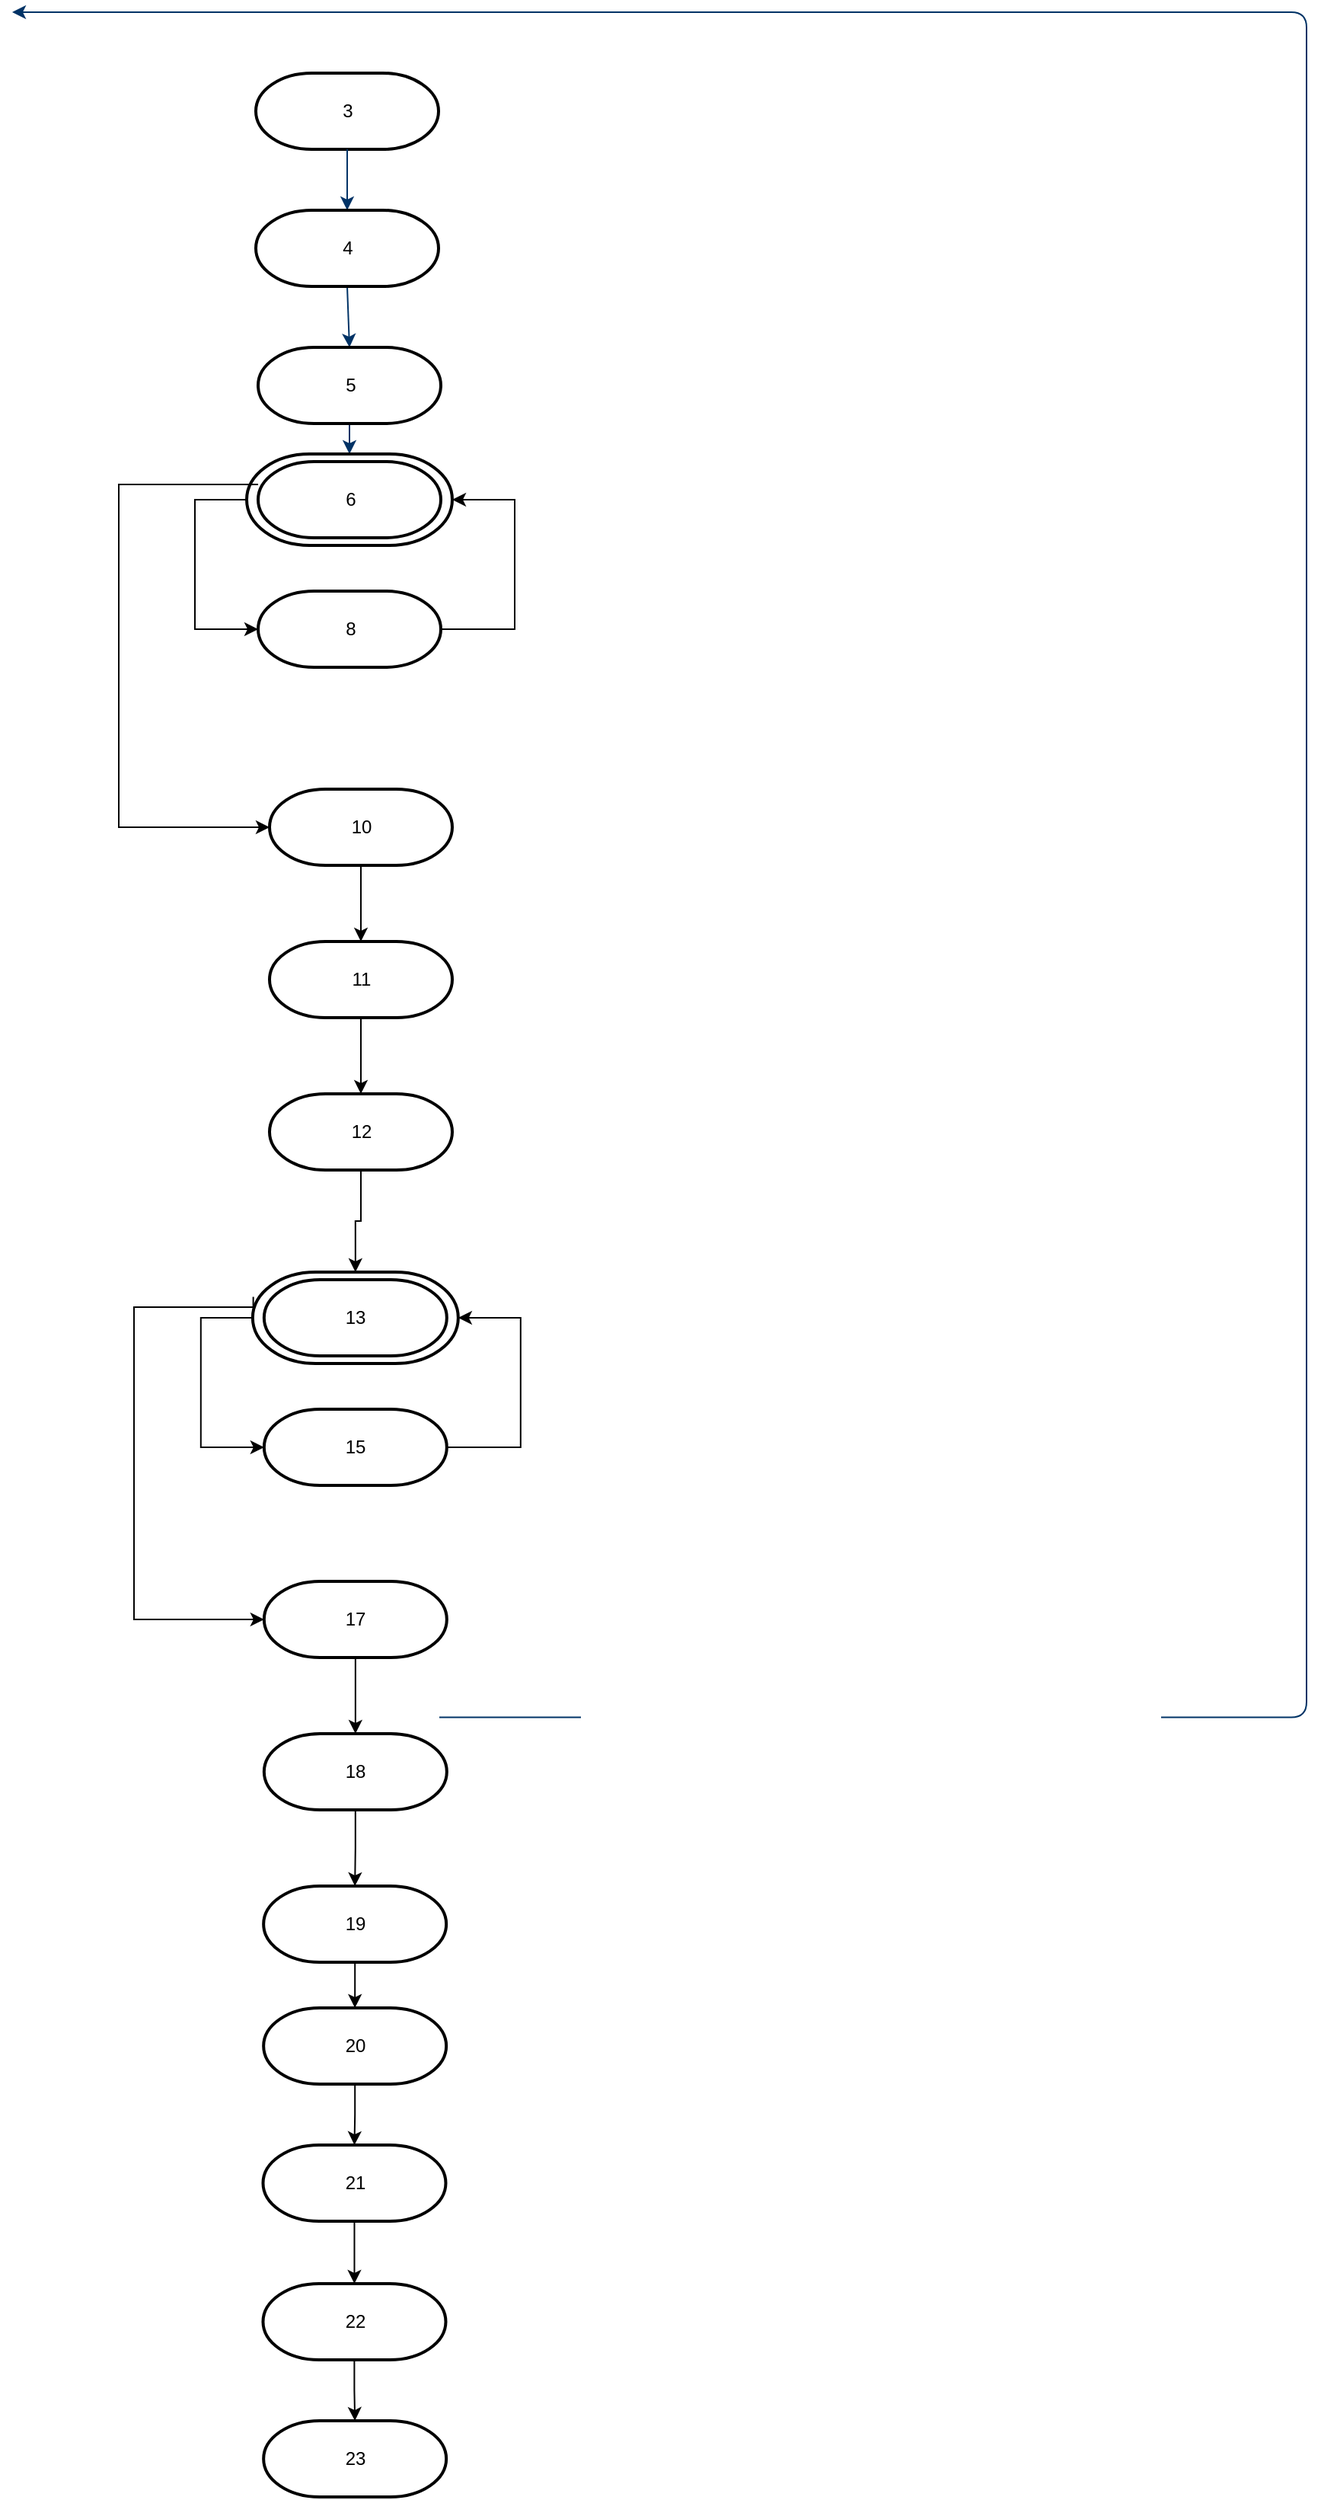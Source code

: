 <mxfile version="17.1.0" type="device"><diagram id="6a731a19-8d31-9384-78a2-239565b7b9f0" name="Page-1"><mxGraphModel dx="1077" dy="1106" grid="1" gridSize="10" guides="1" tooltips="1" connect="1" arrows="1" fold="1" page="1" pageScale="1" pageWidth="1169" pageHeight="827" background="none" math="0" shadow="0"><root><mxCell id="0"/><mxCell id="1" parent="0"/><mxCell id="2" value="3" style="shape=mxgraph.flowchart.terminator;strokeWidth=2;gradientColor=none;gradientDirection=north;fontStyle=0;html=1;" parent="1" vertex="1"><mxGeometry x="260" y="40" width="120" height="50" as="geometry"/></mxCell><mxCell id="7" style="fontStyle=1;strokeColor=#003366;strokeWidth=1;html=1;" parent="1" source="2" edge="1"><mxGeometry relative="1" as="geometry"><mxPoint x="320" y="130" as="targetPoint"/></mxGeometry></mxCell><mxCell id="8" style="fontStyle=1;strokeColor=#003366;strokeWidth=1;html=1;exitX=0.5;exitY=1;exitDx=0;exitDy=0;exitPerimeter=0;entryX=0.5;entryY=0;entryDx=0;entryDy=0;entryPerimeter=0;" parent="1" source="RF7C1F2IJBHhdsgO585--55" target="RF7C1F2IJBHhdsgO585--56" edge="1"><mxGeometry relative="1" as="geometry"><mxPoint x="320" y="210" as="sourcePoint"/><mxPoint x="320" y="250" as="targetPoint"/></mxGeometry></mxCell><mxCell id="9" style="entryX=0.5;entryY=0;entryPerimeter=0;fontStyle=1;strokeColor=#003366;strokeWidth=1;html=1;entryDx=0;entryDy=0;exitX=0.5;exitY=1;exitDx=0;exitDy=0;exitPerimeter=0;" parent="1" source="RF7C1F2IJBHhdsgO585--56" target="RF7C1F2IJBHhdsgO585--60" edge="1"><mxGeometry relative="1" as="geometry"><mxPoint x="322" y="300" as="sourcePoint"/><mxPoint x="322" y="360" as="targetPoint"/></mxGeometry></mxCell><mxCell id="45" value="" style="edgeStyle=elbowEdgeStyle;elbow=horizontal;exitX=1;exitY=0.5;exitPerimeter=0;entryX=0.905;entryY=0.5;entryPerimeter=0;fontStyle=1;strokeColor=#003366;strokeWidth=1;html=1;" parent="1" target="34" edge="1"><mxGeometry width="100" height="100" as="geometry"><mxPoint x="380.5" y="1119.25" as="sourcePoint"/><mxPoint x="100" as="targetPoint"/><Array as="points"><mxPoint x="950" y="1320"/></Array></mxGeometry></mxCell><mxCell id="RF7C1F2IJBHhdsgO585--55" value="4" style="shape=mxgraph.flowchart.terminator;strokeWidth=2;gradientColor=none;gradientDirection=north;fontStyle=0;html=1;" vertex="1" parent="1"><mxGeometry x="260" y="130" width="120" height="50" as="geometry"/></mxCell><mxCell id="RF7C1F2IJBHhdsgO585--56" value="5" style="shape=mxgraph.flowchart.terminator;strokeWidth=2;gradientColor=none;gradientDirection=north;fontStyle=0;html=1;" vertex="1" parent="1"><mxGeometry x="261.5" y="220" width="120" height="50" as="geometry"/></mxCell><mxCell id="RF7C1F2IJBHhdsgO585--61" value="" style="group" vertex="1" connectable="0" parent="1"><mxGeometry x="254" y="290" width="135" height="60" as="geometry"/></mxCell><mxCell id="RF7C1F2IJBHhdsgO585--60" value="5" style="shape=mxgraph.flowchart.terminator;strokeWidth=2;gradientColor=none;gradientDirection=north;fontStyle=0;html=1;" vertex="1" parent="RF7C1F2IJBHhdsgO585--61"><mxGeometry width="135" height="60" as="geometry"/></mxCell><mxCell id="RF7C1F2IJBHhdsgO585--59" value="6" style="shape=mxgraph.flowchart.terminator;strokeWidth=2;gradientColor=none;gradientDirection=north;fontStyle=0;html=1;" vertex="1" parent="RF7C1F2IJBHhdsgO585--61"><mxGeometry x="7.5" y="5" width="120" height="50" as="geometry"/></mxCell><mxCell id="RF7C1F2IJBHhdsgO585--65" style="edgeStyle=orthogonalEdgeStyle;rounded=0;orthogonalLoop=1;jettySize=auto;html=1;entryX=1;entryY=0.5;entryDx=0;entryDy=0;entryPerimeter=0;" edge="1" parent="1" source="RF7C1F2IJBHhdsgO585--62" target="RF7C1F2IJBHhdsgO585--60"><mxGeometry relative="1" as="geometry"><mxPoint x="350" y="414" as="targetPoint"/><mxPoint x="409" y="450" as="sourcePoint"/><Array as="points"><mxPoint x="430" y="405"/><mxPoint x="430" y="320"/></Array></mxGeometry></mxCell><mxCell id="RF7C1F2IJBHhdsgO585--62" value="8" style="shape=mxgraph.flowchart.terminator;strokeWidth=2;gradientColor=none;gradientDirection=north;fontStyle=0;html=1;" vertex="1" parent="1"><mxGeometry x="261.5" y="380" width="120" height="50" as="geometry"/></mxCell><mxCell id="RF7C1F2IJBHhdsgO585--63" style="edgeStyle=orthogonalEdgeStyle;rounded=0;orthogonalLoop=1;jettySize=auto;html=1;" edge="1" parent="1" source="RF7C1F2IJBHhdsgO585--60" target="RF7C1F2IJBHhdsgO585--62"><mxGeometry relative="1" as="geometry"><Array as="points"><mxPoint x="220" y="320"/></Array></mxGeometry></mxCell><mxCell id="RF7C1F2IJBHhdsgO585--68" style="edgeStyle=orthogonalEdgeStyle;rounded=0;orthogonalLoop=1;jettySize=auto;html=1;entryX=0.5;entryY=0;entryDx=0;entryDy=0;entryPerimeter=0;" edge="1" parent="1" source="RF7C1F2IJBHhdsgO585--64" target="RF7C1F2IJBHhdsgO585--67"><mxGeometry relative="1" as="geometry"/></mxCell><mxCell id="RF7C1F2IJBHhdsgO585--64" value="10" style="shape=mxgraph.flowchart.terminator;strokeWidth=2;gradientColor=none;gradientDirection=north;fontStyle=0;html=1;" vertex="1" parent="1"><mxGeometry x="269" y="510" width="120" height="50" as="geometry"/></mxCell><mxCell id="RF7C1F2IJBHhdsgO585--66" style="edgeStyle=orthogonalEdgeStyle;rounded=0;orthogonalLoop=1;jettySize=auto;html=1;entryX=0;entryY=0.5;entryDx=0;entryDy=0;entryPerimeter=0;" edge="1" parent="1" source="RF7C1F2IJBHhdsgO585--59" target="RF7C1F2IJBHhdsgO585--64"><mxGeometry relative="1" as="geometry"><Array as="points"><mxPoint x="170" y="310"/><mxPoint x="170" y="535"/></Array></mxGeometry></mxCell><mxCell id="RF7C1F2IJBHhdsgO585--70" style="edgeStyle=orthogonalEdgeStyle;rounded=0;orthogonalLoop=1;jettySize=auto;html=1;entryX=0.5;entryY=0;entryDx=0;entryDy=0;entryPerimeter=0;" edge="1" parent="1" source="RF7C1F2IJBHhdsgO585--67" target="RF7C1F2IJBHhdsgO585--69"><mxGeometry relative="1" as="geometry"/></mxCell><mxCell id="RF7C1F2IJBHhdsgO585--67" value="11" style="shape=mxgraph.flowchart.terminator;strokeWidth=2;gradientColor=none;gradientDirection=north;fontStyle=0;html=1;" vertex="1" parent="1"><mxGeometry x="269" y="610" width="120" height="50" as="geometry"/></mxCell><mxCell id="RF7C1F2IJBHhdsgO585--78" style="edgeStyle=orthogonalEdgeStyle;rounded=0;orthogonalLoop=1;jettySize=auto;html=1;entryX=0.5;entryY=0;entryDx=0;entryDy=0;entryPerimeter=0;" edge="1" parent="1" source="RF7C1F2IJBHhdsgO585--69" target="RF7C1F2IJBHhdsgO585--72"><mxGeometry relative="1" as="geometry"/></mxCell><mxCell id="RF7C1F2IJBHhdsgO585--69" value="12" style="shape=mxgraph.flowchart.terminator;strokeWidth=2;gradientColor=none;gradientDirection=north;fontStyle=0;html=1;" vertex="1" parent="1"><mxGeometry x="269" y="710" width="120" height="50" as="geometry"/></mxCell><mxCell id="RF7C1F2IJBHhdsgO585--71" value="" style="group" vertex="1" connectable="0" parent="1"><mxGeometry x="257.92" y="827" width="135" height="60" as="geometry"/></mxCell><mxCell id="RF7C1F2IJBHhdsgO585--72" value="5" style="shape=mxgraph.flowchart.terminator;strokeWidth=2;gradientColor=none;gradientDirection=north;fontStyle=0;html=1;" vertex="1" parent="RF7C1F2IJBHhdsgO585--71"><mxGeometry width="135" height="60" as="geometry"/></mxCell><mxCell id="RF7C1F2IJBHhdsgO585--73" value="13" style="shape=mxgraph.flowchart.terminator;strokeWidth=2;gradientColor=none;gradientDirection=north;fontStyle=0;html=1;" vertex="1" parent="RF7C1F2IJBHhdsgO585--71"><mxGeometry x="7.5" y="5" width="120" height="50" as="geometry"/></mxCell><mxCell id="RF7C1F2IJBHhdsgO585--74" style="edgeStyle=orthogonalEdgeStyle;rounded=0;orthogonalLoop=1;jettySize=auto;html=1;entryX=1;entryY=0.5;entryDx=0;entryDy=0;entryPerimeter=0;" edge="1" parent="1" source="RF7C1F2IJBHhdsgO585--75" target="RF7C1F2IJBHhdsgO585--72"><mxGeometry relative="1" as="geometry"><mxPoint x="353.92" y="951" as="targetPoint"/><mxPoint x="412.92" y="987" as="sourcePoint"/><Array as="points"><mxPoint x="433.92" y="942"/><mxPoint x="433.92" y="857"/></Array></mxGeometry></mxCell><mxCell id="RF7C1F2IJBHhdsgO585--80" style="edgeStyle=orthogonalEdgeStyle;rounded=0;orthogonalLoop=1;jettySize=auto;html=1;entryX=0;entryY=0.5;entryDx=0;entryDy=0;entryPerimeter=0;exitX=0.003;exitY=0.271;exitDx=0;exitDy=0;exitPerimeter=0;" edge="1" parent="1" source="RF7C1F2IJBHhdsgO585--72" target="RF7C1F2IJBHhdsgO585--79"><mxGeometry relative="1" as="geometry"><mxPoint x="270" y="840" as="sourcePoint"/><Array as="points"><mxPoint x="258" y="850"/><mxPoint x="180" y="850"/><mxPoint x="180" y="1055"/></Array></mxGeometry></mxCell><mxCell id="RF7C1F2IJBHhdsgO585--75" value="15" style="shape=mxgraph.flowchart.terminator;strokeWidth=2;gradientColor=none;gradientDirection=north;fontStyle=0;html=1;" vertex="1" parent="1"><mxGeometry x="265.42" y="917" width="120" height="50" as="geometry"/></mxCell><mxCell id="RF7C1F2IJBHhdsgO585--76" style="edgeStyle=orthogonalEdgeStyle;rounded=0;orthogonalLoop=1;jettySize=auto;html=1;" edge="1" parent="1" source="RF7C1F2IJBHhdsgO585--72" target="RF7C1F2IJBHhdsgO585--75"><mxGeometry relative="1" as="geometry"><Array as="points"><mxPoint x="223.92" y="857"/></Array></mxGeometry></mxCell><mxCell id="RF7C1F2IJBHhdsgO585--87" style="edgeStyle=orthogonalEdgeStyle;rounded=0;orthogonalLoop=1;jettySize=auto;html=1;entryX=0.5;entryY=0;entryDx=0;entryDy=0;entryPerimeter=0;" edge="1" parent="1" source="RF7C1F2IJBHhdsgO585--79" target="RF7C1F2IJBHhdsgO585--81"><mxGeometry relative="1" as="geometry"/></mxCell><mxCell id="RF7C1F2IJBHhdsgO585--79" value="17" style="shape=mxgraph.flowchart.terminator;strokeWidth=2;gradientColor=none;gradientDirection=north;fontStyle=0;html=1;" vertex="1" parent="1"><mxGeometry x="265.42" y="1030" width="120" height="50" as="geometry"/></mxCell><mxCell id="RF7C1F2IJBHhdsgO585--88" style="edgeStyle=orthogonalEdgeStyle;rounded=0;orthogonalLoop=1;jettySize=auto;html=1;entryX=0.5;entryY=0;entryDx=0;entryDy=0;entryPerimeter=0;" edge="1" parent="1" source="RF7C1F2IJBHhdsgO585--81" target="RF7C1F2IJBHhdsgO585--82"><mxGeometry relative="1" as="geometry"/></mxCell><mxCell id="RF7C1F2IJBHhdsgO585--81" value="18" style="shape=mxgraph.flowchart.terminator;strokeWidth=2;gradientColor=none;gradientDirection=north;fontStyle=0;html=1;" vertex="1" parent="1"><mxGeometry x="265.42" y="1130" width="120" height="50" as="geometry"/></mxCell><mxCell id="RF7C1F2IJBHhdsgO585--89" style="edgeStyle=orthogonalEdgeStyle;rounded=0;orthogonalLoop=1;jettySize=auto;html=1;entryX=0.5;entryY=0;entryDx=0;entryDy=0;entryPerimeter=0;" edge="1" parent="1" source="RF7C1F2IJBHhdsgO585--82" target="RF7C1F2IJBHhdsgO585--83"><mxGeometry relative="1" as="geometry"/></mxCell><mxCell id="RF7C1F2IJBHhdsgO585--82" value="19" style="shape=mxgraph.flowchart.terminator;strokeWidth=2;gradientColor=none;gradientDirection=north;fontStyle=0;html=1;" vertex="1" parent="1"><mxGeometry x="265.08" y="1230" width="120" height="50" as="geometry"/></mxCell><mxCell id="RF7C1F2IJBHhdsgO585--90" style="edgeStyle=orthogonalEdgeStyle;rounded=0;orthogonalLoop=1;jettySize=auto;html=1;entryX=0.5;entryY=0;entryDx=0;entryDy=0;entryPerimeter=0;" edge="1" parent="1" source="RF7C1F2IJBHhdsgO585--83" target="RF7C1F2IJBHhdsgO585--84"><mxGeometry relative="1" as="geometry"/></mxCell><mxCell id="RF7C1F2IJBHhdsgO585--83" value="20" style="shape=mxgraph.flowchart.terminator;strokeWidth=2;gradientColor=none;gradientDirection=north;fontStyle=0;html=1;" vertex="1" parent="1"><mxGeometry x="265.08" y="1310" width="120" height="50" as="geometry"/></mxCell><mxCell id="RF7C1F2IJBHhdsgO585--91" style="edgeStyle=orthogonalEdgeStyle;rounded=0;orthogonalLoop=1;jettySize=auto;html=1;entryX=0.5;entryY=0;entryDx=0;entryDy=0;entryPerimeter=0;" edge="1" parent="1" source="RF7C1F2IJBHhdsgO585--84" target="RF7C1F2IJBHhdsgO585--85"><mxGeometry relative="1" as="geometry"/></mxCell><mxCell id="RF7C1F2IJBHhdsgO585--84" value="21" style="shape=mxgraph.flowchart.terminator;strokeWidth=2;gradientColor=none;gradientDirection=north;fontStyle=0;html=1;" vertex="1" parent="1"><mxGeometry x="264.74" y="1400" width="120" height="50" as="geometry"/></mxCell><mxCell id="RF7C1F2IJBHhdsgO585--92" style="edgeStyle=orthogonalEdgeStyle;rounded=0;orthogonalLoop=1;jettySize=auto;html=1;entryX=0.5;entryY=0;entryDx=0;entryDy=0;entryPerimeter=0;" edge="1" parent="1" source="RF7C1F2IJBHhdsgO585--85" target="RF7C1F2IJBHhdsgO585--86"><mxGeometry relative="1" as="geometry"/></mxCell><mxCell id="RF7C1F2IJBHhdsgO585--85" value="22" style="shape=mxgraph.flowchart.terminator;strokeWidth=2;gradientColor=none;gradientDirection=north;fontStyle=0;html=1;" vertex="1" parent="1"><mxGeometry x="264.74" y="1491" width="120" height="50" as="geometry"/></mxCell><mxCell id="RF7C1F2IJBHhdsgO585--86" value="23" style="shape=mxgraph.flowchart.terminator;strokeWidth=2;gradientColor=none;gradientDirection=north;fontStyle=0;html=1;" vertex="1" parent="1"><mxGeometry x="265.08" y="1581" width="120" height="50" as="geometry"/></mxCell></root></mxGraphModel></diagram></mxfile>